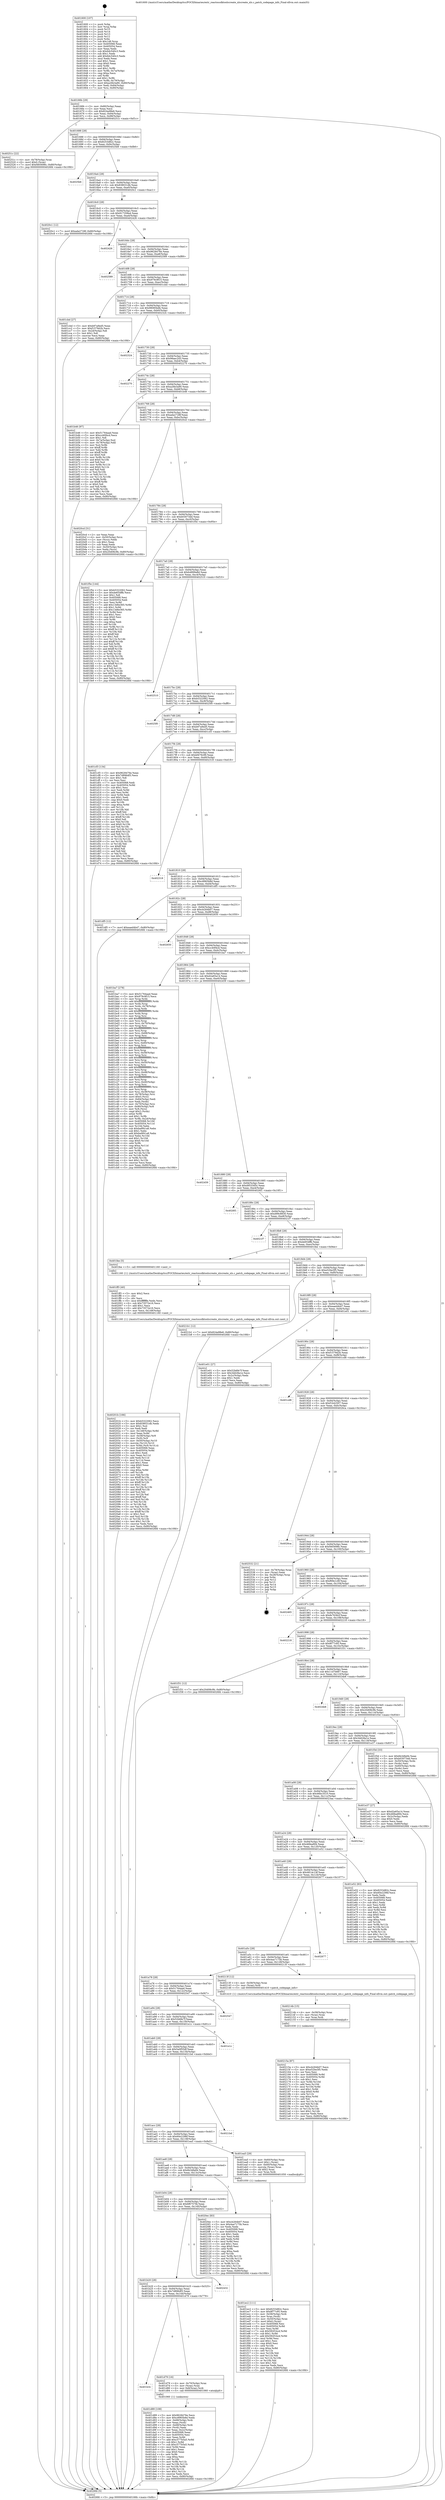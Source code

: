 digraph "0x401600" {
  label = "0x401600 (/mnt/c/Users/mathe/Desktop/tcc/POCII/binaries/extr_reactossdktoolscreate_nlscreate_nls.c_patch_codepage_info_Final-ollvm.out::main(0))"
  labelloc = "t"
  node[shape=record]

  Entry [label="",width=0.3,height=0.3,shape=circle,fillcolor=black,style=filled]
  "0x40166b" [label="{
     0x40166b [29]\l
     | [instrs]\l
     &nbsp;&nbsp;0x40166b \<+3\>: mov -0x80(%rbp),%eax\l
     &nbsp;&nbsp;0x40166e \<+2\>: mov %eax,%ecx\l
     &nbsp;&nbsp;0x401670 \<+6\>: sub $0x824a98e6,%ecx\l
     &nbsp;&nbsp;0x401676 \<+6\>: mov %eax,-0x94(%rbp)\l
     &nbsp;&nbsp;0x40167c \<+6\>: mov %ecx,-0x98(%rbp)\l
     &nbsp;&nbsp;0x401682 \<+6\>: je 000000000040251c \<main+0xf1c\>\l
  }"]
  "0x40251c" [label="{
     0x40251c [22]\l
     | [instrs]\l
     &nbsp;&nbsp;0x40251c \<+4\>: mov -0x78(%rbp),%rax\l
     &nbsp;&nbsp;0x402520 \<+6\>: movl $0x0,(%rax)\l
     &nbsp;&nbsp;0x402526 \<+7\>: movl $0xf465698c,-0x80(%rbp)\l
     &nbsp;&nbsp;0x40252d \<+5\>: jmp 00000000004026fd \<main+0x10fd\>\l
  }"]
  "0x401688" [label="{
     0x401688 [28]\l
     | [instrs]\l
     &nbsp;&nbsp;0x401688 \<+5\>: jmp 000000000040168d \<main+0x8d\>\l
     &nbsp;&nbsp;0x40168d \<+6\>: mov -0x94(%rbp),%eax\l
     &nbsp;&nbsp;0x401693 \<+5\>: sub $0x8253d82c,%eax\l
     &nbsp;&nbsp;0x401698 \<+6\>: mov %eax,-0x9c(%rbp)\l
     &nbsp;&nbsp;0x40169e \<+6\>: je 00000000004025b6 \<main+0xfb6\>\l
  }"]
  Exit [label="",width=0.3,height=0.3,shape=circle,fillcolor=black,style=filled,peripheries=2]
  "0x4025b6" [label="{
     0x4025b6\l
  }", style=dashed]
  "0x4016a4" [label="{
     0x4016a4 [28]\l
     | [instrs]\l
     &nbsp;&nbsp;0x4016a4 \<+5\>: jmp 00000000004016a9 \<main+0xa9\>\l
     &nbsp;&nbsp;0x4016a9 \<+6\>: mov -0x94(%rbp),%eax\l
     &nbsp;&nbsp;0x4016af \<+5\>: sub $0x838031db,%eax\l
     &nbsp;&nbsp;0x4016b4 \<+6\>: mov %eax,-0xa0(%rbp)\l
     &nbsp;&nbsp;0x4016ba \<+6\>: je 00000000004020c1 \<main+0xac1\>\l
  }"]
  "0x40215a" [label="{
     0x40215a [87]\l
     | [instrs]\l
     &nbsp;&nbsp;0x40215a \<+5\>: mov $0xcb264b07,%ecx\l
     &nbsp;&nbsp;0x40215f \<+5\>: mov $0xe52be3f5,%edx\l
     &nbsp;&nbsp;0x402164 \<+2\>: xor %esi,%esi\l
     &nbsp;&nbsp;0x402166 \<+8\>: mov 0x405068,%r8d\l
     &nbsp;&nbsp;0x40216e \<+8\>: mov 0x405054,%r9d\l
     &nbsp;&nbsp;0x402176 \<+3\>: sub $0x1,%esi\l
     &nbsp;&nbsp;0x402179 \<+3\>: mov %r8d,%r10d\l
     &nbsp;&nbsp;0x40217c \<+3\>: add %esi,%r10d\l
     &nbsp;&nbsp;0x40217f \<+4\>: imul %r10d,%r8d\l
     &nbsp;&nbsp;0x402183 \<+4\>: and $0x1,%r8d\l
     &nbsp;&nbsp;0x402187 \<+4\>: cmp $0x0,%r8d\l
     &nbsp;&nbsp;0x40218b \<+4\>: sete %r11b\l
     &nbsp;&nbsp;0x40218f \<+4\>: cmp $0xa,%r9d\l
     &nbsp;&nbsp;0x402193 \<+3\>: setl %bl\l
     &nbsp;&nbsp;0x402196 \<+3\>: mov %r11b,%r14b\l
     &nbsp;&nbsp;0x402199 \<+3\>: and %bl,%r14b\l
     &nbsp;&nbsp;0x40219c \<+3\>: xor %bl,%r11b\l
     &nbsp;&nbsp;0x40219f \<+3\>: or %r11b,%r14b\l
     &nbsp;&nbsp;0x4021a2 \<+4\>: test $0x1,%r14b\l
     &nbsp;&nbsp;0x4021a6 \<+3\>: cmovne %edx,%ecx\l
     &nbsp;&nbsp;0x4021a9 \<+3\>: mov %ecx,-0x80(%rbp)\l
     &nbsp;&nbsp;0x4021ac \<+5\>: jmp 00000000004026fd \<main+0x10fd\>\l
  }"]
  "0x4020c1" [label="{
     0x4020c1 [12]\l
     | [instrs]\l
     &nbsp;&nbsp;0x4020c1 \<+7\>: movl $0xada2728f,-0x80(%rbp)\l
     &nbsp;&nbsp;0x4020c8 \<+5\>: jmp 00000000004026fd \<main+0x10fd\>\l
  }"]
  "0x4016c0" [label="{
     0x4016c0 [28]\l
     | [instrs]\l
     &nbsp;&nbsp;0x4016c0 \<+5\>: jmp 00000000004016c5 \<main+0xc5\>\l
     &nbsp;&nbsp;0x4016c5 \<+6\>: mov -0x94(%rbp),%eax\l
     &nbsp;&nbsp;0x4016cb \<+5\>: sub $0x917358a4,%eax\l
     &nbsp;&nbsp;0x4016d0 \<+6\>: mov %eax,-0xa4(%rbp)\l
     &nbsp;&nbsp;0x4016d6 \<+6\>: je 0000000000402426 \<main+0xe26\>\l
  }"]
  "0x40214b" [label="{
     0x40214b [15]\l
     | [instrs]\l
     &nbsp;&nbsp;0x40214b \<+4\>: mov -0x58(%rbp),%rax\l
     &nbsp;&nbsp;0x40214f \<+3\>: mov (%rax),%rax\l
     &nbsp;&nbsp;0x402152 \<+3\>: mov %rax,%rdi\l
     &nbsp;&nbsp;0x402155 \<+5\>: call 0000000000401030 \<free@plt\>\l
     | [calls]\l
     &nbsp;&nbsp;0x401030 \{1\} (unknown)\l
  }"]
  "0x402426" [label="{
     0x402426\l
  }", style=dashed]
  "0x4016dc" [label="{
     0x4016dc [28]\l
     | [instrs]\l
     &nbsp;&nbsp;0x4016dc \<+5\>: jmp 00000000004016e1 \<main+0xe1\>\l
     &nbsp;&nbsp;0x4016e1 \<+6\>: mov -0x94(%rbp),%eax\l
     &nbsp;&nbsp;0x4016e7 \<+5\>: sub $0x9628476e,%eax\l
     &nbsp;&nbsp;0x4016ec \<+6\>: mov %eax,-0xa8(%rbp)\l
     &nbsp;&nbsp;0x4016f2 \<+6\>: je 0000000000402589 \<main+0xf89\>\l
  }"]
  "0x40201b" [label="{
     0x40201b [166]\l
     | [instrs]\l
     &nbsp;&nbsp;0x40201b \<+5\>: mov $0xb5322062,%ecx\l
     &nbsp;&nbsp;0x402020 \<+5\>: mov $0x838031db,%edx\l
     &nbsp;&nbsp;0x402025 \<+3\>: mov $0x1,%sil\l
     &nbsp;&nbsp;0x402028 \<+2\>: xor %edi,%edi\l
     &nbsp;&nbsp;0x40202a \<+7\>: mov -0x148(%rbp),%r8d\l
     &nbsp;&nbsp;0x402031 \<+4\>: imul %eax,%r8d\l
     &nbsp;&nbsp;0x402035 \<+4\>: mov -0x58(%rbp),%r9\l
     &nbsp;&nbsp;0x402039 \<+3\>: mov (%r9),%r9\l
     &nbsp;&nbsp;0x40203c \<+4\>: mov -0x50(%rbp),%r10\l
     &nbsp;&nbsp;0x402040 \<+3\>: movslq (%r10),%r10\l
     &nbsp;&nbsp;0x402043 \<+4\>: mov %r8d,(%r9,%r10,4)\l
     &nbsp;&nbsp;0x402047 \<+7\>: mov 0x405068,%eax\l
     &nbsp;&nbsp;0x40204e \<+8\>: mov 0x405054,%r8d\l
     &nbsp;&nbsp;0x402056 \<+3\>: sub $0x1,%edi\l
     &nbsp;&nbsp;0x402059 \<+3\>: mov %eax,%r11d\l
     &nbsp;&nbsp;0x40205c \<+3\>: add %edi,%r11d\l
     &nbsp;&nbsp;0x40205f \<+4\>: imul %r11d,%eax\l
     &nbsp;&nbsp;0x402063 \<+3\>: and $0x1,%eax\l
     &nbsp;&nbsp;0x402066 \<+3\>: cmp $0x0,%eax\l
     &nbsp;&nbsp;0x402069 \<+3\>: sete %bl\l
     &nbsp;&nbsp;0x40206c \<+4\>: cmp $0xa,%r8d\l
     &nbsp;&nbsp;0x402070 \<+4\>: setl %r14b\l
     &nbsp;&nbsp;0x402074 \<+3\>: mov %bl,%r15b\l
     &nbsp;&nbsp;0x402077 \<+4\>: xor $0xff,%r15b\l
     &nbsp;&nbsp;0x40207b \<+3\>: mov %r14b,%r12b\l
     &nbsp;&nbsp;0x40207e \<+4\>: xor $0xff,%r12b\l
     &nbsp;&nbsp;0x402082 \<+4\>: xor $0x1,%sil\l
     &nbsp;&nbsp;0x402086 \<+3\>: mov %r15b,%r13b\l
     &nbsp;&nbsp;0x402089 \<+4\>: and $0xff,%r13b\l
     &nbsp;&nbsp;0x40208d \<+3\>: and %sil,%bl\l
     &nbsp;&nbsp;0x402090 \<+3\>: mov %r12b,%al\l
     &nbsp;&nbsp;0x402093 \<+2\>: and $0xff,%al\l
     &nbsp;&nbsp;0x402095 \<+3\>: and %sil,%r14b\l
     &nbsp;&nbsp;0x402098 \<+3\>: or %bl,%r13b\l
     &nbsp;&nbsp;0x40209b \<+3\>: or %r14b,%al\l
     &nbsp;&nbsp;0x40209e \<+3\>: xor %al,%r13b\l
     &nbsp;&nbsp;0x4020a1 \<+3\>: or %r12b,%r15b\l
     &nbsp;&nbsp;0x4020a4 \<+4\>: xor $0xff,%r15b\l
     &nbsp;&nbsp;0x4020a8 \<+4\>: or $0x1,%sil\l
     &nbsp;&nbsp;0x4020ac \<+3\>: and %sil,%r15b\l
     &nbsp;&nbsp;0x4020af \<+3\>: or %r15b,%r13b\l
     &nbsp;&nbsp;0x4020b2 \<+4\>: test $0x1,%r13b\l
     &nbsp;&nbsp;0x4020b6 \<+3\>: cmovne %edx,%ecx\l
     &nbsp;&nbsp;0x4020b9 \<+3\>: mov %ecx,-0x80(%rbp)\l
     &nbsp;&nbsp;0x4020bc \<+5\>: jmp 00000000004026fd \<main+0x10fd\>\l
  }"]
  "0x402589" [label="{
     0x402589\l
  }", style=dashed]
  "0x4016f8" [label="{
     0x4016f8 [28]\l
     | [instrs]\l
     &nbsp;&nbsp;0x4016f8 \<+5\>: jmp 00000000004016fd \<main+0xfd\>\l
     &nbsp;&nbsp;0x4016fd \<+6\>: mov -0x94(%rbp),%eax\l
     &nbsp;&nbsp;0x401703 \<+5\>: sub $0x979c9f15,%eax\l
     &nbsp;&nbsp;0x401708 \<+6\>: mov %eax,-0xac(%rbp)\l
     &nbsp;&nbsp;0x40170e \<+6\>: je 0000000000401cbd \<main+0x6bd\>\l
  }"]
  "0x401ff3" [label="{
     0x401ff3 [40]\l
     | [instrs]\l
     &nbsp;&nbsp;0x401ff3 \<+5\>: mov $0x2,%ecx\l
     &nbsp;&nbsp;0x401ff8 \<+1\>: cltd\l
     &nbsp;&nbsp;0x401ff9 \<+2\>: idiv %ecx\l
     &nbsp;&nbsp;0x401ffb \<+6\>: imul $0xfffffffe,%edx,%ecx\l
     &nbsp;&nbsp;0x402001 \<+6\>: sub $0x73572e16,%ecx\l
     &nbsp;&nbsp;0x402007 \<+3\>: add $0x1,%ecx\l
     &nbsp;&nbsp;0x40200a \<+6\>: add $0x73572e16,%ecx\l
     &nbsp;&nbsp;0x402010 \<+6\>: mov %ecx,-0x148(%rbp)\l
     &nbsp;&nbsp;0x402016 \<+5\>: call 0000000000401160 \<next_i\>\l
     | [calls]\l
     &nbsp;&nbsp;0x401160 \{1\} (/mnt/c/Users/mathe/Desktop/tcc/POCII/binaries/extr_reactossdktoolscreate_nlscreate_nls.c_patch_codepage_info_Final-ollvm.out::next_i)\l
  }"]
  "0x401cbd" [label="{
     0x401cbd [27]\l
     | [instrs]\l
     &nbsp;&nbsp;0x401cbd \<+5\>: mov $0xb97a9ed5,%eax\l
     &nbsp;&nbsp;0x401cc2 \<+5\>: mov $0xf1579d2b,%ecx\l
     &nbsp;&nbsp;0x401cc7 \<+3\>: mov -0x2d(%rbp),%dl\l
     &nbsp;&nbsp;0x401cca \<+3\>: test $0x1,%dl\l
     &nbsp;&nbsp;0x401ccd \<+3\>: cmovne %ecx,%eax\l
     &nbsp;&nbsp;0x401cd0 \<+3\>: mov %eax,-0x80(%rbp)\l
     &nbsp;&nbsp;0x401cd3 \<+5\>: jmp 00000000004026fd \<main+0x10fd\>\l
  }"]
  "0x401714" [label="{
     0x401714 [28]\l
     | [instrs]\l
     &nbsp;&nbsp;0x401714 \<+5\>: jmp 0000000000401719 \<main+0x119\>\l
     &nbsp;&nbsp;0x401719 \<+6\>: mov -0x94(%rbp),%eax\l
     &nbsp;&nbsp;0x40171f \<+5\>: sub $0x98085bdb,%eax\l
     &nbsp;&nbsp;0x401724 \<+6\>: mov %eax,-0xb0(%rbp)\l
     &nbsp;&nbsp;0x40172a \<+6\>: je 0000000000402324 \<main+0xd24\>\l
  }"]
  "0x401ec2" [label="{
     0x401ec2 [111]\l
     | [instrs]\l
     &nbsp;&nbsp;0x401ec2 \<+5\>: mov $0x8253d82c,%ecx\l
     &nbsp;&nbsp;0x401ec7 \<+5\>: mov $0x8f77c95,%edx\l
     &nbsp;&nbsp;0x401ecc \<+4\>: mov -0x58(%rbp),%rdi\l
     &nbsp;&nbsp;0x401ed0 \<+3\>: mov %rax,(%rdi)\l
     &nbsp;&nbsp;0x401ed3 \<+4\>: mov -0x50(%rbp),%rax\l
     &nbsp;&nbsp;0x401ed7 \<+6\>: movl $0x0,(%rax)\l
     &nbsp;&nbsp;0x401edd \<+7\>: mov 0x405068,%esi\l
     &nbsp;&nbsp;0x401ee4 \<+8\>: mov 0x405054,%r8d\l
     &nbsp;&nbsp;0x401eec \<+3\>: mov %esi,%r9d\l
     &nbsp;&nbsp;0x401eef \<+7\>: sub $0x592f1bcd,%r9d\l
     &nbsp;&nbsp;0x401ef6 \<+4\>: sub $0x1,%r9d\l
     &nbsp;&nbsp;0x401efa \<+7\>: add $0x592f1bcd,%r9d\l
     &nbsp;&nbsp;0x401f01 \<+4\>: imul %r9d,%esi\l
     &nbsp;&nbsp;0x401f05 \<+3\>: and $0x1,%esi\l
     &nbsp;&nbsp;0x401f08 \<+3\>: cmp $0x0,%esi\l
     &nbsp;&nbsp;0x401f0b \<+4\>: sete %r10b\l
     &nbsp;&nbsp;0x401f0f \<+4\>: cmp $0xa,%r8d\l
     &nbsp;&nbsp;0x401f13 \<+4\>: setl %r11b\l
     &nbsp;&nbsp;0x401f17 \<+3\>: mov %r10b,%bl\l
     &nbsp;&nbsp;0x401f1a \<+3\>: and %r11b,%bl\l
     &nbsp;&nbsp;0x401f1d \<+3\>: xor %r11b,%r10b\l
     &nbsp;&nbsp;0x401f20 \<+3\>: or %r10b,%bl\l
     &nbsp;&nbsp;0x401f23 \<+3\>: test $0x1,%bl\l
     &nbsp;&nbsp;0x401f26 \<+3\>: cmovne %edx,%ecx\l
     &nbsp;&nbsp;0x401f29 \<+3\>: mov %ecx,-0x80(%rbp)\l
     &nbsp;&nbsp;0x401f2c \<+5\>: jmp 00000000004026fd \<main+0x10fd\>\l
  }"]
  "0x402324" [label="{
     0x402324\l
  }", style=dashed]
  "0x401730" [label="{
     0x401730 [28]\l
     | [instrs]\l
     &nbsp;&nbsp;0x401730 \<+5\>: jmp 0000000000401735 \<main+0x135\>\l
     &nbsp;&nbsp;0x401735 \<+6\>: mov -0x94(%rbp),%eax\l
     &nbsp;&nbsp;0x40173b \<+5\>: sub $0x98aec2d3,%eax\l
     &nbsp;&nbsp;0x401740 \<+6\>: mov %eax,-0xb4(%rbp)\l
     &nbsp;&nbsp;0x401746 \<+6\>: je 0000000000402270 \<main+0xc70\>\l
  }"]
  "0x401d89" [label="{
     0x401d89 [108]\l
     | [instrs]\l
     &nbsp;&nbsp;0x401d89 \<+5\>: mov $0x9628476e,%ecx\l
     &nbsp;&nbsp;0x401d8e \<+5\>: mov $0xc8965b8d,%edx\l
     &nbsp;&nbsp;0x401d93 \<+4\>: mov -0x68(%rbp),%rdi\l
     &nbsp;&nbsp;0x401d97 \<+2\>: mov %eax,(%rdi)\l
     &nbsp;&nbsp;0x401d99 \<+4\>: mov -0x68(%rbp),%rdi\l
     &nbsp;&nbsp;0x401d9d \<+2\>: mov (%rdi),%eax\l
     &nbsp;&nbsp;0x401d9f \<+3\>: mov %eax,-0x2c(%rbp)\l
     &nbsp;&nbsp;0x401da2 \<+7\>: mov 0x405068,%eax\l
     &nbsp;&nbsp;0x401da9 \<+7\>: mov 0x405054,%esi\l
     &nbsp;&nbsp;0x401db0 \<+3\>: mov %eax,%r8d\l
     &nbsp;&nbsp;0x401db3 \<+7\>: add $0xc577b5a5,%r8d\l
     &nbsp;&nbsp;0x401dba \<+4\>: sub $0x1,%r8d\l
     &nbsp;&nbsp;0x401dbe \<+7\>: sub $0xc577b5a5,%r8d\l
     &nbsp;&nbsp;0x401dc5 \<+4\>: imul %r8d,%eax\l
     &nbsp;&nbsp;0x401dc9 \<+3\>: and $0x1,%eax\l
     &nbsp;&nbsp;0x401dcc \<+3\>: cmp $0x0,%eax\l
     &nbsp;&nbsp;0x401dcf \<+4\>: sete %r9b\l
     &nbsp;&nbsp;0x401dd3 \<+3\>: cmp $0xa,%esi\l
     &nbsp;&nbsp;0x401dd6 \<+4\>: setl %r10b\l
     &nbsp;&nbsp;0x401dda \<+3\>: mov %r9b,%r11b\l
     &nbsp;&nbsp;0x401ddd \<+3\>: and %r10b,%r11b\l
     &nbsp;&nbsp;0x401de0 \<+3\>: xor %r10b,%r9b\l
     &nbsp;&nbsp;0x401de3 \<+3\>: or %r9b,%r11b\l
     &nbsp;&nbsp;0x401de6 \<+4\>: test $0x1,%r11b\l
     &nbsp;&nbsp;0x401dea \<+3\>: cmovne %edx,%ecx\l
     &nbsp;&nbsp;0x401ded \<+3\>: mov %ecx,-0x80(%rbp)\l
     &nbsp;&nbsp;0x401df0 \<+5\>: jmp 00000000004026fd \<main+0x10fd\>\l
  }"]
  "0x402270" [label="{
     0x402270\l
  }", style=dashed]
  "0x40174c" [label="{
     0x40174c [28]\l
     | [instrs]\l
     &nbsp;&nbsp;0x40174c \<+5\>: jmp 0000000000401751 \<main+0x151\>\l
     &nbsp;&nbsp;0x401751 \<+6\>: mov -0x94(%rbp),%eax\l
     &nbsp;&nbsp;0x401757 \<+5\>: sub $0xa26b3a90,%eax\l
     &nbsp;&nbsp;0x40175c \<+6\>: mov %eax,-0xb8(%rbp)\l
     &nbsp;&nbsp;0x401762 \<+6\>: je 0000000000401b46 \<main+0x546\>\l
  }"]
  "0x401b3c" [label="{
     0x401b3c\l
  }", style=dashed]
  "0x401b46" [label="{
     0x401b46 [97]\l
     | [instrs]\l
     &nbsp;&nbsp;0x401b46 \<+5\>: mov $0x51764aad,%eax\l
     &nbsp;&nbsp;0x401b4b \<+5\>: mov $0xcc40f4cd,%ecx\l
     &nbsp;&nbsp;0x401b50 \<+2\>: mov $0x1,%dl\l
     &nbsp;&nbsp;0x401b52 \<+4\>: mov -0x7a(%rbp),%sil\l
     &nbsp;&nbsp;0x401b56 \<+4\>: mov -0x79(%rbp),%dil\l
     &nbsp;&nbsp;0x401b5a \<+3\>: mov %sil,%r8b\l
     &nbsp;&nbsp;0x401b5d \<+4\>: xor $0xff,%r8b\l
     &nbsp;&nbsp;0x401b61 \<+3\>: mov %dil,%r9b\l
     &nbsp;&nbsp;0x401b64 \<+4\>: xor $0xff,%r9b\l
     &nbsp;&nbsp;0x401b68 \<+3\>: xor $0x0,%dl\l
     &nbsp;&nbsp;0x401b6b \<+3\>: mov %r8b,%r10b\l
     &nbsp;&nbsp;0x401b6e \<+4\>: and $0x0,%r10b\l
     &nbsp;&nbsp;0x401b72 \<+3\>: and %dl,%sil\l
     &nbsp;&nbsp;0x401b75 \<+3\>: mov %r9b,%r11b\l
     &nbsp;&nbsp;0x401b78 \<+4\>: and $0x0,%r11b\l
     &nbsp;&nbsp;0x401b7c \<+3\>: and %dl,%dil\l
     &nbsp;&nbsp;0x401b7f \<+3\>: or %sil,%r10b\l
     &nbsp;&nbsp;0x401b82 \<+3\>: or %dil,%r11b\l
     &nbsp;&nbsp;0x401b85 \<+3\>: xor %r11b,%r10b\l
     &nbsp;&nbsp;0x401b88 \<+3\>: or %r9b,%r8b\l
     &nbsp;&nbsp;0x401b8b \<+4\>: xor $0xff,%r8b\l
     &nbsp;&nbsp;0x401b8f \<+3\>: or $0x0,%dl\l
     &nbsp;&nbsp;0x401b92 \<+3\>: and %dl,%r8b\l
     &nbsp;&nbsp;0x401b95 \<+3\>: or %r8b,%r10b\l
     &nbsp;&nbsp;0x401b98 \<+4\>: test $0x1,%r10b\l
     &nbsp;&nbsp;0x401b9c \<+3\>: cmovne %ecx,%eax\l
     &nbsp;&nbsp;0x401b9f \<+3\>: mov %eax,-0x80(%rbp)\l
     &nbsp;&nbsp;0x401ba2 \<+5\>: jmp 00000000004026fd \<main+0x10fd\>\l
  }"]
  "0x401768" [label="{
     0x401768 [28]\l
     | [instrs]\l
     &nbsp;&nbsp;0x401768 \<+5\>: jmp 000000000040176d \<main+0x16d\>\l
     &nbsp;&nbsp;0x40176d \<+6\>: mov -0x94(%rbp),%eax\l
     &nbsp;&nbsp;0x401773 \<+5\>: sub $0xada2728f,%eax\l
     &nbsp;&nbsp;0x401778 \<+6\>: mov %eax,-0xbc(%rbp)\l
     &nbsp;&nbsp;0x40177e \<+6\>: je 00000000004020cd \<main+0xacd\>\l
  }"]
  "0x4026fd" [label="{
     0x4026fd [5]\l
     | [instrs]\l
     &nbsp;&nbsp;0x4026fd \<+5\>: jmp 000000000040166b \<main+0x6b\>\l
  }"]
  "0x401600" [label="{
     0x401600 [107]\l
     | [instrs]\l
     &nbsp;&nbsp;0x401600 \<+1\>: push %rbp\l
     &nbsp;&nbsp;0x401601 \<+3\>: mov %rsp,%rbp\l
     &nbsp;&nbsp;0x401604 \<+2\>: push %r15\l
     &nbsp;&nbsp;0x401606 \<+2\>: push %r14\l
     &nbsp;&nbsp;0x401608 \<+2\>: push %r13\l
     &nbsp;&nbsp;0x40160a \<+2\>: push %r12\l
     &nbsp;&nbsp;0x40160c \<+1\>: push %rbx\l
     &nbsp;&nbsp;0x40160d \<+7\>: sub $0x148,%rsp\l
     &nbsp;&nbsp;0x401614 \<+7\>: mov 0x405068,%eax\l
     &nbsp;&nbsp;0x40161b \<+7\>: mov 0x405054,%ecx\l
     &nbsp;&nbsp;0x401622 \<+2\>: mov %eax,%edx\l
     &nbsp;&nbsp;0x401624 \<+6\>: sub $0x6dc540c3,%edx\l
     &nbsp;&nbsp;0x40162a \<+3\>: sub $0x1,%edx\l
     &nbsp;&nbsp;0x40162d \<+6\>: add $0x6dc540c3,%edx\l
     &nbsp;&nbsp;0x401633 \<+3\>: imul %edx,%eax\l
     &nbsp;&nbsp;0x401636 \<+3\>: and $0x1,%eax\l
     &nbsp;&nbsp;0x401639 \<+3\>: cmp $0x0,%eax\l
     &nbsp;&nbsp;0x40163c \<+4\>: sete %r8b\l
     &nbsp;&nbsp;0x401640 \<+4\>: and $0x1,%r8b\l
     &nbsp;&nbsp;0x401644 \<+4\>: mov %r8b,-0x7a(%rbp)\l
     &nbsp;&nbsp;0x401648 \<+3\>: cmp $0xa,%ecx\l
     &nbsp;&nbsp;0x40164b \<+4\>: setl %r8b\l
     &nbsp;&nbsp;0x40164f \<+4\>: and $0x1,%r8b\l
     &nbsp;&nbsp;0x401653 \<+4\>: mov %r8b,-0x79(%rbp)\l
     &nbsp;&nbsp;0x401657 \<+7\>: movl $0xa26b3a90,-0x80(%rbp)\l
     &nbsp;&nbsp;0x40165e \<+6\>: mov %edi,-0x84(%rbp)\l
     &nbsp;&nbsp;0x401664 \<+7\>: mov %rsi,-0x90(%rbp)\l
  }"]
  "0x401d79" [label="{
     0x401d79 [16]\l
     | [instrs]\l
     &nbsp;&nbsp;0x401d79 \<+4\>: mov -0x70(%rbp),%rax\l
     &nbsp;&nbsp;0x401d7d \<+3\>: mov (%rax),%rax\l
     &nbsp;&nbsp;0x401d80 \<+4\>: mov 0x8(%rax),%rdi\l
     &nbsp;&nbsp;0x401d84 \<+5\>: call 0000000000401060 \<atoi@plt\>\l
     | [calls]\l
     &nbsp;&nbsp;0x401060 \{1\} (unknown)\l
  }"]
  "0x4020cd" [label="{
     0x4020cd [31]\l
     | [instrs]\l
     &nbsp;&nbsp;0x4020cd \<+2\>: xor %eax,%eax\l
     &nbsp;&nbsp;0x4020cf \<+4\>: mov -0x50(%rbp),%rcx\l
     &nbsp;&nbsp;0x4020d3 \<+2\>: mov (%rcx),%edx\l
     &nbsp;&nbsp;0x4020d5 \<+3\>: sub $0x1,%eax\l
     &nbsp;&nbsp;0x4020d8 \<+2\>: sub %eax,%edx\l
     &nbsp;&nbsp;0x4020da \<+4\>: mov -0x50(%rbp),%rcx\l
     &nbsp;&nbsp;0x4020de \<+2\>: mov %edx,(%rcx)\l
     &nbsp;&nbsp;0x4020e0 \<+7\>: movl $0x20d08c9b,-0x80(%rbp)\l
     &nbsp;&nbsp;0x4020e7 \<+5\>: jmp 00000000004026fd \<main+0x10fd\>\l
  }"]
  "0x401784" [label="{
     0x401784 [28]\l
     | [instrs]\l
     &nbsp;&nbsp;0x401784 \<+5\>: jmp 0000000000401789 \<main+0x189\>\l
     &nbsp;&nbsp;0x401789 \<+6\>: mov -0x94(%rbp),%eax\l
     &nbsp;&nbsp;0x40178f \<+5\>: sub $0xb03073dd,%eax\l
     &nbsp;&nbsp;0x401794 \<+6\>: mov %eax,-0xc0(%rbp)\l
     &nbsp;&nbsp;0x40179a \<+6\>: je 0000000000401f5e \<main+0x95e\>\l
  }"]
  "0x401b20" [label="{
     0x401b20 [28]\l
     | [instrs]\l
     &nbsp;&nbsp;0x401b20 \<+5\>: jmp 0000000000401b25 \<main+0x525\>\l
     &nbsp;&nbsp;0x401b25 \<+6\>: mov -0x94(%rbp),%eax\l
     &nbsp;&nbsp;0x401b2b \<+5\>: sub $0x7d896df3,%eax\l
     &nbsp;&nbsp;0x401b30 \<+6\>: mov %eax,-0x144(%rbp)\l
     &nbsp;&nbsp;0x401b36 \<+6\>: je 0000000000401d79 \<main+0x779\>\l
  }"]
  "0x401f5e" [label="{
     0x401f5e [144]\l
     | [instrs]\l
     &nbsp;&nbsp;0x401f5e \<+5\>: mov $0xb5322062,%eax\l
     &nbsp;&nbsp;0x401f63 \<+5\>: mov $0xde654ffb,%ecx\l
     &nbsp;&nbsp;0x401f68 \<+2\>: mov $0x1,%dl\l
     &nbsp;&nbsp;0x401f6a \<+7\>: mov 0x405068,%esi\l
     &nbsp;&nbsp;0x401f71 \<+7\>: mov 0x405054,%edi\l
     &nbsp;&nbsp;0x401f78 \<+3\>: mov %esi,%r8d\l
     &nbsp;&nbsp;0x401f7b \<+7\>: add $0x13d6e365,%r8d\l
     &nbsp;&nbsp;0x401f82 \<+4\>: sub $0x1,%r8d\l
     &nbsp;&nbsp;0x401f86 \<+7\>: sub $0x13d6e365,%r8d\l
     &nbsp;&nbsp;0x401f8d \<+4\>: imul %r8d,%esi\l
     &nbsp;&nbsp;0x401f91 \<+3\>: and $0x1,%esi\l
     &nbsp;&nbsp;0x401f94 \<+3\>: cmp $0x0,%esi\l
     &nbsp;&nbsp;0x401f97 \<+4\>: sete %r9b\l
     &nbsp;&nbsp;0x401f9b \<+3\>: cmp $0xa,%edi\l
     &nbsp;&nbsp;0x401f9e \<+4\>: setl %r10b\l
     &nbsp;&nbsp;0x401fa2 \<+3\>: mov %r9b,%r11b\l
     &nbsp;&nbsp;0x401fa5 \<+4\>: xor $0xff,%r11b\l
     &nbsp;&nbsp;0x401fa9 \<+3\>: mov %r10b,%bl\l
     &nbsp;&nbsp;0x401fac \<+3\>: xor $0xff,%bl\l
     &nbsp;&nbsp;0x401faf \<+3\>: xor $0x1,%dl\l
     &nbsp;&nbsp;0x401fb2 \<+3\>: mov %r11b,%r14b\l
     &nbsp;&nbsp;0x401fb5 \<+4\>: and $0xff,%r14b\l
     &nbsp;&nbsp;0x401fb9 \<+3\>: and %dl,%r9b\l
     &nbsp;&nbsp;0x401fbc \<+3\>: mov %bl,%r15b\l
     &nbsp;&nbsp;0x401fbf \<+4\>: and $0xff,%r15b\l
     &nbsp;&nbsp;0x401fc3 \<+3\>: and %dl,%r10b\l
     &nbsp;&nbsp;0x401fc6 \<+3\>: or %r9b,%r14b\l
     &nbsp;&nbsp;0x401fc9 \<+3\>: or %r10b,%r15b\l
     &nbsp;&nbsp;0x401fcc \<+3\>: xor %r15b,%r14b\l
     &nbsp;&nbsp;0x401fcf \<+3\>: or %bl,%r11b\l
     &nbsp;&nbsp;0x401fd2 \<+4\>: xor $0xff,%r11b\l
     &nbsp;&nbsp;0x401fd6 \<+3\>: or $0x1,%dl\l
     &nbsp;&nbsp;0x401fd9 \<+3\>: and %dl,%r11b\l
     &nbsp;&nbsp;0x401fdc \<+3\>: or %r11b,%r14b\l
     &nbsp;&nbsp;0x401fdf \<+4\>: test $0x1,%r14b\l
     &nbsp;&nbsp;0x401fe3 \<+3\>: cmovne %ecx,%eax\l
     &nbsp;&nbsp;0x401fe6 \<+3\>: mov %eax,-0x80(%rbp)\l
     &nbsp;&nbsp;0x401fe9 \<+5\>: jmp 00000000004026fd \<main+0x10fd\>\l
  }"]
  "0x4017a0" [label="{
     0x4017a0 [28]\l
     | [instrs]\l
     &nbsp;&nbsp;0x4017a0 \<+5\>: jmp 00000000004017a5 \<main+0x1a5\>\l
     &nbsp;&nbsp;0x4017a5 \<+6\>: mov -0x94(%rbp),%eax\l
     &nbsp;&nbsp;0x4017ab \<+5\>: sub $0xb4899a8d,%eax\l
     &nbsp;&nbsp;0x4017b0 \<+6\>: mov %eax,-0xc4(%rbp)\l
     &nbsp;&nbsp;0x4017b6 \<+6\>: je 0000000000402510 \<main+0xf10\>\l
  }"]
  "0x402432" [label="{
     0x402432\l
  }", style=dashed]
  "0x402510" [label="{
     0x402510\l
  }", style=dashed]
  "0x4017bc" [label="{
     0x4017bc [28]\l
     | [instrs]\l
     &nbsp;&nbsp;0x4017bc \<+5\>: jmp 00000000004017c1 \<main+0x1c1\>\l
     &nbsp;&nbsp;0x4017c1 \<+6\>: mov -0x94(%rbp),%eax\l
     &nbsp;&nbsp;0x4017c7 \<+5\>: sub $0xb5322062,%eax\l
     &nbsp;&nbsp;0x4017cc \<+6\>: mov %eax,-0xc8(%rbp)\l
     &nbsp;&nbsp;0x4017d2 \<+6\>: je 00000000004025f0 \<main+0xff0\>\l
  }"]
  "0x401b04" [label="{
     0x401b04 [28]\l
     | [instrs]\l
     &nbsp;&nbsp;0x401b04 \<+5\>: jmp 0000000000401b09 \<main+0x509\>\l
     &nbsp;&nbsp;0x401b09 \<+6\>: mov -0x94(%rbp),%eax\l
     &nbsp;&nbsp;0x401b0f \<+5\>: sub $0x6f6757fd,%eax\l
     &nbsp;&nbsp;0x401b14 \<+6\>: mov %eax,-0x140(%rbp)\l
     &nbsp;&nbsp;0x401b1a \<+6\>: je 0000000000402432 \<main+0xe32\>\l
  }"]
  "0x4025f0" [label="{
     0x4025f0\l
  }", style=dashed]
  "0x4017d8" [label="{
     0x4017d8 [28]\l
     | [instrs]\l
     &nbsp;&nbsp;0x4017d8 \<+5\>: jmp 00000000004017dd \<main+0x1dd\>\l
     &nbsp;&nbsp;0x4017dd \<+6\>: mov -0x94(%rbp),%eax\l
     &nbsp;&nbsp;0x4017e3 \<+5\>: sub $0xb97a9ed5,%eax\l
     &nbsp;&nbsp;0x4017e8 \<+6\>: mov %eax,-0xcc(%rbp)\l
     &nbsp;&nbsp;0x4017ee \<+6\>: je 0000000000401cf3 \<main+0x6f3\>\l
  }"]
  "0x4020ec" [label="{
     0x4020ec [83]\l
     | [instrs]\l
     &nbsp;&nbsp;0x4020ec \<+5\>: mov $0xcb264b07,%eax\l
     &nbsp;&nbsp;0x4020f1 \<+5\>: mov $0x4aa7175b,%ecx\l
     &nbsp;&nbsp;0x4020f6 \<+2\>: xor %edx,%edx\l
     &nbsp;&nbsp;0x4020f8 \<+7\>: mov 0x405068,%esi\l
     &nbsp;&nbsp;0x4020ff \<+7\>: mov 0x405054,%edi\l
     &nbsp;&nbsp;0x402106 \<+3\>: sub $0x1,%edx\l
     &nbsp;&nbsp;0x402109 \<+3\>: mov %esi,%r8d\l
     &nbsp;&nbsp;0x40210c \<+3\>: add %edx,%r8d\l
     &nbsp;&nbsp;0x40210f \<+4\>: imul %r8d,%esi\l
     &nbsp;&nbsp;0x402113 \<+3\>: and $0x1,%esi\l
     &nbsp;&nbsp;0x402116 \<+3\>: cmp $0x0,%esi\l
     &nbsp;&nbsp;0x402119 \<+4\>: sete %r9b\l
     &nbsp;&nbsp;0x40211d \<+3\>: cmp $0xa,%edi\l
     &nbsp;&nbsp;0x402120 \<+4\>: setl %r10b\l
     &nbsp;&nbsp;0x402124 \<+3\>: mov %r9b,%r11b\l
     &nbsp;&nbsp;0x402127 \<+3\>: and %r10b,%r11b\l
     &nbsp;&nbsp;0x40212a \<+3\>: xor %r10b,%r9b\l
     &nbsp;&nbsp;0x40212d \<+3\>: or %r9b,%r11b\l
     &nbsp;&nbsp;0x402130 \<+4\>: test $0x1,%r11b\l
     &nbsp;&nbsp;0x402134 \<+3\>: cmovne %ecx,%eax\l
     &nbsp;&nbsp;0x402137 \<+3\>: mov %eax,-0x80(%rbp)\l
     &nbsp;&nbsp;0x40213a \<+5\>: jmp 00000000004026fd \<main+0x10fd\>\l
  }"]
  "0x401cf3" [label="{
     0x401cf3 [134]\l
     | [instrs]\l
     &nbsp;&nbsp;0x401cf3 \<+5\>: mov $0x9628476e,%eax\l
     &nbsp;&nbsp;0x401cf8 \<+5\>: mov $0x7d896df3,%ecx\l
     &nbsp;&nbsp;0x401cfd \<+2\>: mov $0x1,%dl\l
     &nbsp;&nbsp;0x401cff \<+2\>: xor %esi,%esi\l
     &nbsp;&nbsp;0x401d01 \<+7\>: mov 0x405068,%edi\l
     &nbsp;&nbsp;0x401d08 \<+8\>: mov 0x405054,%r8d\l
     &nbsp;&nbsp;0x401d10 \<+3\>: sub $0x1,%esi\l
     &nbsp;&nbsp;0x401d13 \<+3\>: mov %edi,%r9d\l
     &nbsp;&nbsp;0x401d16 \<+3\>: add %esi,%r9d\l
     &nbsp;&nbsp;0x401d19 \<+4\>: imul %r9d,%edi\l
     &nbsp;&nbsp;0x401d1d \<+3\>: and $0x1,%edi\l
     &nbsp;&nbsp;0x401d20 \<+3\>: cmp $0x0,%edi\l
     &nbsp;&nbsp;0x401d23 \<+4\>: sete %r10b\l
     &nbsp;&nbsp;0x401d27 \<+4\>: cmp $0xa,%r8d\l
     &nbsp;&nbsp;0x401d2b \<+4\>: setl %r11b\l
     &nbsp;&nbsp;0x401d2f \<+3\>: mov %r10b,%bl\l
     &nbsp;&nbsp;0x401d32 \<+3\>: xor $0xff,%bl\l
     &nbsp;&nbsp;0x401d35 \<+3\>: mov %r11b,%r14b\l
     &nbsp;&nbsp;0x401d38 \<+4\>: xor $0xff,%r14b\l
     &nbsp;&nbsp;0x401d3c \<+3\>: xor $0x0,%dl\l
     &nbsp;&nbsp;0x401d3f \<+3\>: mov %bl,%r15b\l
     &nbsp;&nbsp;0x401d42 \<+4\>: and $0x0,%r15b\l
     &nbsp;&nbsp;0x401d46 \<+3\>: and %dl,%r10b\l
     &nbsp;&nbsp;0x401d49 \<+3\>: mov %r14b,%r12b\l
     &nbsp;&nbsp;0x401d4c \<+4\>: and $0x0,%r12b\l
     &nbsp;&nbsp;0x401d50 \<+3\>: and %dl,%r11b\l
     &nbsp;&nbsp;0x401d53 \<+3\>: or %r10b,%r15b\l
     &nbsp;&nbsp;0x401d56 \<+3\>: or %r11b,%r12b\l
     &nbsp;&nbsp;0x401d59 \<+3\>: xor %r12b,%r15b\l
     &nbsp;&nbsp;0x401d5c \<+3\>: or %r14b,%bl\l
     &nbsp;&nbsp;0x401d5f \<+3\>: xor $0xff,%bl\l
     &nbsp;&nbsp;0x401d62 \<+3\>: or $0x0,%dl\l
     &nbsp;&nbsp;0x401d65 \<+2\>: and %dl,%bl\l
     &nbsp;&nbsp;0x401d67 \<+3\>: or %bl,%r15b\l
     &nbsp;&nbsp;0x401d6a \<+4\>: test $0x1,%r15b\l
     &nbsp;&nbsp;0x401d6e \<+3\>: cmovne %ecx,%eax\l
     &nbsp;&nbsp;0x401d71 \<+3\>: mov %eax,-0x80(%rbp)\l
     &nbsp;&nbsp;0x401d74 \<+5\>: jmp 00000000004026fd \<main+0x10fd\>\l
  }"]
  "0x4017f4" [label="{
     0x4017f4 [28]\l
     | [instrs]\l
     &nbsp;&nbsp;0x4017f4 \<+5\>: jmp 00000000004017f9 \<main+0x1f9\>\l
     &nbsp;&nbsp;0x4017f9 \<+6\>: mov -0x94(%rbp),%eax\l
     &nbsp;&nbsp;0x4017ff \<+5\>: sub $0xbf479c99,%eax\l
     &nbsp;&nbsp;0x401804 \<+6\>: mov %eax,-0xd0(%rbp)\l
     &nbsp;&nbsp;0x40180a \<+6\>: je 0000000000402318 \<main+0xd18\>\l
  }"]
  "0x401ae8" [label="{
     0x401ae8 [28]\l
     | [instrs]\l
     &nbsp;&nbsp;0x401ae8 \<+5\>: jmp 0000000000401aed \<main+0x4ed\>\l
     &nbsp;&nbsp;0x401aed \<+6\>: mov -0x94(%rbp),%eax\l
     &nbsp;&nbsp;0x401af3 \<+5\>: sub $0x6b3dfa94,%eax\l
     &nbsp;&nbsp;0x401af8 \<+6\>: mov %eax,-0x13c(%rbp)\l
     &nbsp;&nbsp;0x401afe \<+6\>: je 00000000004020ec \<main+0xaec\>\l
  }"]
  "0x402318" [label="{
     0x402318\l
  }", style=dashed]
  "0x401810" [label="{
     0x401810 [28]\l
     | [instrs]\l
     &nbsp;&nbsp;0x401810 \<+5\>: jmp 0000000000401815 \<main+0x215\>\l
     &nbsp;&nbsp;0x401815 \<+6\>: mov -0x94(%rbp),%eax\l
     &nbsp;&nbsp;0x40181b \<+5\>: sub $0xc8965b8d,%eax\l
     &nbsp;&nbsp;0x401820 \<+6\>: mov %eax,-0xd4(%rbp)\l
     &nbsp;&nbsp;0x401826 \<+6\>: je 0000000000401df5 \<main+0x7f5\>\l
  }"]
  "0x401ea5" [label="{
     0x401ea5 [29]\l
     | [instrs]\l
     &nbsp;&nbsp;0x401ea5 \<+4\>: mov -0x60(%rbp),%rax\l
     &nbsp;&nbsp;0x401ea9 \<+6\>: movl $0x1,(%rax)\l
     &nbsp;&nbsp;0x401eaf \<+4\>: mov -0x60(%rbp),%rax\l
     &nbsp;&nbsp;0x401eb3 \<+3\>: movslq (%rax),%rax\l
     &nbsp;&nbsp;0x401eb6 \<+4\>: shl $0x2,%rax\l
     &nbsp;&nbsp;0x401eba \<+3\>: mov %rax,%rdi\l
     &nbsp;&nbsp;0x401ebd \<+5\>: call 0000000000401050 \<malloc@plt\>\l
     | [calls]\l
     &nbsp;&nbsp;0x401050 \{1\} (unknown)\l
  }"]
  "0x401df5" [label="{
     0x401df5 [12]\l
     | [instrs]\l
     &nbsp;&nbsp;0x401df5 \<+7\>: movl $0xeaed4b47,-0x80(%rbp)\l
     &nbsp;&nbsp;0x401dfc \<+5\>: jmp 00000000004026fd \<main+0x10fd\>\l
  }"]
  "0x40182c" [label="{
     0x40182c [28]\l
     | [instrs]\l
     &nbsp;&nbsp;0x40182c \<+5\>: jmp 0000000000401831 \<main+0x231\>\l
     &nbsp;&nbsp;0x401831 \<+6\>: mov -0x94(%rbp),%eax\l
     &nbsp;&nbsp;0x401837 \<+5\>: sub $0xcb264b07,%eax\l
     &nbsp;&nbsp;0x40183c \<+6\>: mov %eax,-0xd8(%rbp)\l
     &nbsp;&nbsp;0x401842 \<+6\>: je 0000000000402650 \<main+0x1050\>\l
  }"]
  "0x401acc" [label="{
     0x401acc [28]\l
     | [instrs]\l
     &nbsp;&nbsp;0x401acc \<+5\>: jmp 0000000000401ad1 \<main+0x4d1\>\l
     &nbsp;&nbsp;0x401ad1 \<+6\>: mov -0x94(%rbp),%eax\l
     &nbsp;&nbsp;0x401ad7 \<+5\>: sub $0x60e2296f,%eax\l
     &nbsp;&nbsp;0x401adc \<+6\>: mov %eax,-0x138(%rbp)\l
     &nbsp;&nbsp;0x401ae2 \<+6\>: je 0000000000401ea5 \<main+0x8a5\>\l
  }"]
  "0x402650" [label="{
     0x402650\l
  }", style=dashed]
  "0x401848" [label="{
     0x401848 [28]\l
     | [instrs]\l
     &nbsp;&nbsp;0x401848 \<+5\>: jmp 000000000040184d \<main+0x24d\>\l
     &nbsp;&nbsp;0x40184d \<+6\>: mov -0x94(%rbp),%eax\l
     &nbsp;&nbsp;0x401853 \<+5\>: sub $0xcc40f4cd,%eax\l
     &nbsp;&nbsp;0x401858 \<+6\>: mov %eax,-0xdc(%rbp)\l
     &nbsp;&nbsp;0x40185e \<+6\>: je 0000000000401ba7 \<main+0x5a7\>\l
  }"]
  "0x4021bd" [label="{
     0x4021bd\l
  }", style=dashed]
  "0x401ba7" [label="{
     0x401ba7 [278]\l
     | [instrs]\l
     &nbsp;&nbsp;0x401ba7 \<+5\>: mov $0x51764aad,%eax\l
     &nbsp;&nbsp;0x401bac \<+5\>: mov $0x979c9f15,%ecx\l
     &nbsp;&nbsp;0x401bb1 \<+3\>: mov %rsp,%rdx\l
     &nbsp;&nbsp;0x401bb4 \<+4\>: add $0xfffffffffffffff0,%rdx\l
     &nbsp;&nbsp;0x401bb8 \<+3\>: mov %rdx,%rsp\l
     &nbsp;&nbsp;0x401bbb \<+4\>: mov %rdx,-0x78(%rbp)\l
     &nbsp;&nbsp;0x401bbf \<+3\>: mov %rsp,%rdx\l
     &nbsp;&nbsp;0x401bc2 \<+4\>: add $0xfffffffffffffff0,%rdx\l
     &nbsp;&nbsp;0x401bc6 \<+3\>: mov %rdx,%rsp\l
     &nbsp;&nbsp;0x401bc9 \<+3\>: mov %rsp,%rsi\l
     &nbsp;&nbsp;0x401bcc \<+4\>: add $0xfffffffffffffff0,%rsi\l
     &nbsp;&nbsp;0x401bd0 \<+3\>: mov %rsi,%rsp\l
     &nbsp;&nbsp;0x401bd3 \<+4\>: mov %rsi,-0x70(%rbp)\l
     &nbsp;&nbsp;0x401bd7 \<+3\>: mov %rsp,%rsi\l
     &nbsp;&nbsp;0x401bda \<+4\>: add $0xfffffffffffffff0,%rsi\l
     &nbsp;&nbsp;0x401bde \<+3\>: mov %rsi,%rsp\l
     &nbsp;&nbsp;0x401be1 \<+4\>: mov %rsi,-0x68(%rbp)\l
     &nbsp;&nbsp;0x401be5 \<+3\>: mov %rsp,%rsi\l
     &nbsp;&nbsp;0x401be8 \<+4\>: add $0xfffffffffffffff0,%rsi\l
     &nbsp;&nbsp;0x401bec \<+3\>: mov %rsi,%rsp\l
     &nbsp;&nbsp;0x401bef \<+4\>: mov %rsi,-0x60(%rbp)\l
     &nbsp;&nbsp;0x401bf3 \<+3\>: mov %rsp,%rsi\l
     &nbsp;&nbsp;0x401bf6 \<+4\>: add $0xfffffffffffffff0,%rsi\l
     &nbsp;&nbsp;0x401bfa \<+3\>: mov %rsi,%rsp\l
     &nbsp;&nbsp;0x401bfd \<+4\>: mov %rsi,-0x58(%rbp)\l
     &nbsp;&nbsp;0x401c01 \<+3\>: mov %rsp,%rsi\l
     &nbsp;&nbsp;0x401c04 \<+4\>: add $0xfffffffffffffff0,%rsi\l
     &nbsp;&nbsp;0x401c08 \<+3\>: mov %rsi,%rsp\l
     &nbsp;&nbsp;0x401c0b \<+4\>: mov %rsi,-0x50(%rbp)\l
     &nbsp;&nbsp;0x401c0f \<+3\>: mov %rsp,%rsi\l
     &nbsp;&nbsp;0x401c12 \<+4\>: add $0xfffffffffffffff0,%rsi\l
     &nbsp;&nbsp;0x401c16 \<+3\>: mov %rsi,%rsp\l
     &nbsp;&nbsp;0x401c19 \<+4\>: mov %rsi,-0x48(%rbp)\l
     &nbsp;&nbsp;0x401c1d \<+3\>: mov %rsp,%rsi\l
     &nbsp;&nbsp;0x401c20 \<+4\>: add $0xfffffffffffffff0,%rsi\l
     &nbsp;&nbsp;0x401c24 \<+3\>: mov %rsi,%rsp\l
     &nbsp;&nbsp;0x401c27 \<+4\>: mov %rsi,-0x40(%rbp)\l
     &nbsp;&nbsp;0x401c2b \<+3\>: mov %rsp,%rsi\l
     &nbsp;&nbsp;0x401c2e \<+4\>: add $0xfffffffffffffff0,%rsi\l
     &nbsp;&nbsp;0x401c32 \<+3\>: mov %rsi,%rsp\l
     &nbsp;&nbsp;0x401c35 \<+4\>: mov %rsi,-0x38(%rbp)\l
     &nbsp;&nbsp;0x401c39 \<+4\>: mov -0x78(%rbp),%rsi\l
     &nbsp;&nbsp;0x401c3d \<+6\>: movl $0x0,(%rsi)\l
     &nbsp;&nbsp;0x401c43 \<+6\>: mov -0x84(%rbp),%edi\l
     &nbsp;&nbsp;0x401c49 \<+2\>: mov %edi,(%rdx)\l
     &nbsp;&nbsp;0x401c4b \<+4\>: mov -0x70(%rbp),%rsi\l
     &nbsp;&nbsp;0x401c4f \<+7\>: mov -0x90(%rbp),%r8\l
     &nbsp;&nbsp;0x401c56 \<+3\>: mov %r8,(%rsi)\l
     &nbsp;&nbsp;0x401c59 \<+3\>: cmpl $0x2,(%rdx)\l
     &nbsp;&nbsp;0x401c5c \<+4\>: setne %r9b\l
     &nbsp;&nbsp;0x401c60 \<+4\>: and $0x1,%r9b\l
     &nbsp;&nbsp;0x401c64 \<+4\>: mov %r9b,-0x2d(%rbp)\l
     &nbsp;&nbsp;0x401c68 \<+8\>: mov 0x405068,%r10d\l
     &nbsp;&nbsp;0x401c70 \<+8\>: mov 0x405054,%r11d\l
     &nbsp;&nbsp;0x401c78 \<+3\>: mov %r10d,%ebx\l
     &nbsp;&nbsp;0x401c7b \<+6\>: sub $0xba9f41a8,%ebx\l
     &nbsp;&nbsp;0x401c81 \<+3\>: sub $0x1,%ebx\l
     &nbsp;&nbsp;0x401c84 \<+6\>: add $0xba9f41a8,%ebx\l
     &nbsp;&nbsp;0x401c8a \<+4\>: imul %ebx,%r10d\l
     &nbsp;&nbsp;0x401c8e \<+4\>: and $0x1,%r10d\l
     &nbsp;&nbsp;0x401c92 \<+4\>: cmp $0x0,%r10d\l
     &nbsp;&nbsp;0x401c96 \<+4\>: sete %r9b\l
     &nbsp;&nbsp;0x401c9a \<+4\>: cmp $0xa,%r11d\l
     &nbsp;&nbsp;0x401c9e \<+4\>: setl %r14b\l
     &nbsp;&nbsp;0x401ca2 \<+3\>: mov %r9b,%r15b\l
     &nbsp;&nbsp;0x401ca5 \<+3\>: and %r14b,%r15b\l
     &nbsp;&nbsp;0x401ca8 \<+3\>: xor %r14b,%r9b\l
     &nbsp;&nbsp;0x401cab \<+3\>: or %r9b,%r15b\l
     &nbsp;&nbsp;0x401cae \<+4\>: test $0x1,%r15b\l
     &nbsp;&nbsp;0x401cb2 \<+3\>: cmovne %ecx,%eax\l
     &nbsp;&nbsp;0x401cb5 \<+3\>: mov %eax,-0x80(%rbp)\l
     &nbsp;&nbsp;0x401cb8 \<+5\>: jmp 00000000004026fd \<main+0x10fd\>\l
  }"]
  "0x401864" [label="{
     0x401864 [28]\l
     | [instrs]\l
     &nbsp;&nbsp;0x401864 \<+5\>: jmp 0000000000401869 \<main+0x269\>\l
     &nbsp;&nbsp;0x401869 \<+6\>: mov -0x94(%rbp),%eax\l
     &nbsp;&nbsp;0x40186f \<+5\>: sub $0xd2a65a14,%eax\l
     &nbsp;&nbsp;0x401874 \<+6\>: mov %eax,-0xe0(%rbp)\l
     &nbsp;&nbsp;0x40187a \<+6\>: je 0000000000402459 \<main+0xe59\>\l
  }"]
  "0x401ab0" [label="{
     0x401ab0 [28]\l
     | [instrs]\l
     &nbsp;&nbsp;0x401ab0 \<+5\>: jmp 0000000000401ab5 \<main+0x4b5\>\l
     &nbsp;&nbsp;0x401ab5 \<+6\>: mov -0x94(%rbp),%eax\l
     &nbsp;&nbsp;0x401abb \<+5\>: sub $0x5a0f55df,%eax\l
     &nbsp;&nbsp;0x401ac0 \<+6\>: mov %eax,-0x134(%rbp)\l
     &nbsp;&nbsp;0x401ac6 \<+6\>: je 00000000004021bd \<main+0xbbd\>\l
  }"]
  "0x401e1c" [label="{
     0x401e1c\l
  }", style=dashed]
  "0x402459" [label="{
     0x402459\l
  }", style=dashed]
  "0x401880" [label="{
     0x401880 [28]\l
     | [instrs]\l
     &nbsp;&nbsp;0x401880 \<+5\>: jmp 0000000000401885 \<main+0x285\>\l
     &nbsp;&nbsp;0x401885 \<+6\>: mov -0x94(%rbp),%eax\l
     &nbsp;&nbsp;0x40188b \<+5\>: sub $0xd9533d5c,%eax\l
     &nbsp;&nbsp;0x401890 \<+6\>: mov %eax,-0xe4(%rbp)\l
     &nbsp;&nbsp;0x401896 \<+6\>: je 00000000004026f1 \<main+0x10f1\>\l
  }"]
  "0x401a94" [label="{
     0x401a94 [28]\l
     | [instrs]\l
     &nbsp;&nbsp;0x401a94 \<+5\>: jmp 0000000000401a99 \<main+0x499\>\l
     &nbsp;&nbsp;0x401a99 \<+6\>: mov -0x94(%rbp),%eax\l
     &nbsp;&nbsp;0x401a9f \<+5\>: sub $0x52b6fe7f,%eax\l
     &nbsp;&nbsp;0x401aa4 \<+6\>: mov %eax,-0x130(%rbp)\l
     &nbsp;&nbsp;0x401aaa \<+6\>: je 0000000000401e1c \<main+0x81c\>\l
  }"]
  "0x4026f1" [label="{
     0x4026f1\l
  }", style=dashed]
  "0x40189c" [label="{
     0x40189c [28]\l
     | [instrs]\l
     &nbsp;&nbsp;0x40189c \<+5\>: jmp 00000000004018a1 \<main+0x2a1\>\l
     &nbsp;&nbsp;0x4018a1 \<+6\>: mov -0x94(%rbp),%eax\l
     &nbsp;&nbsp;0x4018a7 \<+5\>: sub $0xd99c8830,%eax\l
     &nbsp;&nbsp;0x4018ac \<+6\>: mov %eax,-0xe8(%rbp)\l
     &nbsp;&nbsp;0x4018b2 \<+6\>: je 00000000004021f7 \<main+0xbf7\>\l
  }"]
  "0x402547" [label="{
     0x402547\l
  }", style=dashed]
  "0x4021f7" [label="{
     0x4021f7\l
  }", style=dashed]
  "0x4018b8" [label="{
     0x4018b8 [28]\l
     | [instrs]\l
     &nbsp;&nbsp;0x4018b8 \<+5\>: jmp 00000000004018bd \<main+0x2bd\>\l
     &nbsp;&nbsp;0x4018bd \<+6\>: mov -0x94(%rbp),%eax\l
     &nbsp;&nbsp;0x4018c3 \<+5\>: sub $0xde654ffb,%eax\l
     &nbsp;&nbsp;0x4018c8 \<+6\>: mov %eax,-0xec(%rbp)\l
     &nbsp;&nbsp;0x4018ce \<+6\>: je 0000000000401fee \<main+0x9ee\>\l
  }"]
  "0x401a78" [label="{
     0x401a78 [28]\l
     | [instrs]\l
     &nbsp;&nbsp;0x401a78 \<+5\>: jmp 0000000000401a7d \<main+0x47d\>\l
     &nbsp;&nbsp;0x401a7d \<+6\>: mov -0x94(%rbp),%eax\l
     &nbsp;&nbsp;0x401a83 \<+5\>: sub $0x51764aad,%eax\l
     &nbsp;&nbsp;0x401a88 \<+6\>: mov %eax,-0x12c(%rbp)\l
     &nbsp;&nbsp;0x401a8e \<+6\>: je 0000000000402547 \<main+0xf47\>\l
  }"]
  "0x401fee" [label="{
     0x401fee [5]\l
     | [instrs]\l
     &nbsp;&nbsp;0x401fee \<+5\>: call 0000000000401160 \<next_i\>\l
     | [calls]\l
     &nbsp;&nbsp;0x401160 \{1\} (/mnt/c/Users/mathe/Desktop/tcc/POCII/binaries/extr_reactossdktoolscreate_nlscreate_nls.c_patch_codepage_info_Final-ollvm.out::next_i)\l
  }"]
  "0x4018d4" [label="{
     0x4018d4 [28]\l
     | [instrs]\l
     &nbsp;&nbsp;0x4018d4 \<+5\>: jmp 00000000004018d9 \<main+0x2d9\>\l
     &nbsp;&nbsp;0x4018d9 \<+6\>: mov -0x94(%rbp),%eax\l
     &nbsp;&nbsp;0x4018df \<+5\>: sub $0xe52be3f5,%eax\l
     &nbsp;&nbsp;0x4018e4 \<+6\>: mov %eax,-0xf0(%rbp)\l
     &nbsp;&nbsp;0x4018ea \<+6\>: je 00000000004021b1 \<main+0xbb1\>\l
  }"]
  "0x40213f" [label="{
     0x40213f [12]\l
     | [instrs]\l
     &nbsp;&nbsp;0x40213f \<+4\>: mov -0x58(%rbp),%rax\l
     &nbsp;&nbsp;0x402143 \<+3\>: mov (%rax),%rdi\l
     &nbsp;&nbsp;0x402146 \<+5\>: call 0000000000401410 \<patch_codepage_info\>\l
     | [calls]\l
     &nbsp;&nbsp;0x401410 \{1\} (/mnt/c/Users/mathe/Desktop/tcc/POCII/binaries/extr_reactossdktoolscreate_nlscreate_nls.c_patch_codepage_info_Final-ollvm.out::patch_codepage_info)\l
  }"]
  "0x4021b1" [label="{
     0x4021b1 [12]\l
     | [instrs]\l
     &nbsp;&nbsp;0x4021b1 \<+7\>: movl $0x824a98e6,-0x80(%rbp)\l
     &nbsp;&nbsp;0x4021b8 \<+5\>: jmp 00000000004026fd \<main+0x10fd\>\l
  }"]
  "0x4018f0" [label="{
     0x4018f0 [28]\l
     | [instrs]\l
     &nbsp;&nbsp;0x4018f0 \<+5\>: jmp 00000000004018f5 \<main+0x2f5\>\l
     &nbsp;&nbsp;0x4018f5 \<+6\>: mov -0x94(%rbp),%eax\l
     &nbsp;&nbsp;0x4018fb \<+5\>: sub $0xeaed4b47,%eax\l
     &nbsp;&nbsp;0x401900 \<+6\>: mov %eax,-0xf4(%rbp)\l
     &nbsp;&nbsp;0x401906 \<+6\>: je 0000000000401e01 \<main+0x801\>\l
  }"]
  "0x401a5c" [label="{
     0x401a5c [28]\l
     | [instrs]\l
     &nbsp;&nbsp;0x401a5c \<+5\>: jmp 0000000000401a61 \<main+0x461\>\l
     &nbsp;&nbsp;0x401a61 \<+6\>: mov -0x94(%rbp),%eax\l
     &nbsp;&nbsp;0x401a67 \<+5\>: sub $0x4aa7175b,%eax\l
     &nbsp;&nbsp;0x401a6c \<+6\>: mov %eax,-0x128(%rbp)\l
     &nbsp;&nbsp;0x401a72 \<+6\>: je 000000000040213f \<main+0xb3f\>\l
  }"]
  "0x401e01" [label="{
     0x401e01 [27]\l
     | [instrs]\l
     &nbsp;&nbsp;0x401e01 \<+5\>: mov $0x52b6fe7f,%eax\l
     &nbsp;&nbsp;0x401e06 \<+5\>: mov $0x3dd28a1e,%ecx\l
     &nbsp;&nbsp;0x401e0b \<+3\>: mov -0x2c(%rbp),%edx\l
     &nbsp;&nbsp;0x401e0e \<+3\>: cmp $0x1,%edx\l
     &nbsp;&nbsp;0x401e11 \<+3\>: cmovl %ecx,%eax\l
     &nbsp;&nbsp;0x401e14 \<+3\>: mov %eax,-0x80(%rbp)\l
     &nbsp;&nbsp;0x401e17 \<+5\>: jmp 00000000004026fd \<main+0x10fd\>\l
  }"]
  "0x40190c" [label="{
     0x40190c [28]\l
     | [instrs]\l
     &nbsp;&nbsp;0x40190c \<+5\>: jmp 0000000000401911 \<main+0x311\>\l
     &nbsp;&nbsp;0x401911 \<+6\>: mov -0x94(%rbp),%eax\l
     &nbsp;&nbsp;0x401917 \<+5\>: sub $0xf1579d2b,%eax\l
     &nbsp;&nbsp;0x40191c \<+6\>: mov %eax,-0xf8(%rbp)\l
     &nbsp;&nbsp;0x401922 \<+6\>: je 0000000000401cd8 \<main+0x6d8\>\l
  }"]
  "0x402677" [label="{
     0x402677\l
  }", style=dashed]
  "0x401cd8" [label="{
     0x401cd8\l
  }", style=dashed]
  "0x401928" [label="{
     0x401928 [28]\l
     | [instrs]\l
     &nbsp;&nbsp;0x401928 \<+5\>: jmp 000000000040192d \<main+0x32d\>\l
     &nbsp;&nbsp;0x40192d \<+6\>: mov -0x94(%rbp),%eax\l
     &nbsp;&nbsp;0x401933 \<+5\>: sub $0xf1b42507,%eax\l
     &nbsp;&nbsp;0x401938 \<+6\>: mov %eax,-0xfc(%rbp)\l
     &nbsp;&nbsp;0x40193e \<+6\>: je 00000000004026ca \<main+0x10ca\>\l
  }"]
  "0x401a40" [label="{
     0x401a40 [28]\l
     | [instrs]\l
     &nbsp;&nbsp;0x401a40 \<+5\>: jmp 0000000000401a45 \<main+0x445\>\l
     &nbsp;&nbsp;0x401a45 \<+6\>: mov -0x94(%rbp),%eax\l
     &nbsp;&nbsp;0x401a4b \<+5\>: sub $0x4814c14f,%eax\l
     &nbsp;&nbsp;0x401a50 \<+6\>: mov %eax,-0x124(%rbp)\l
     &nbsp;&nbsp;0x401a56 \<+6\>: je 0000000000402677 \<main+0x1077\>\l
  }"]
  "0x4026ca" [label="{
     0x4026ca\l
  }", style=dashed]
  "0x401944" [label="{
     0x401944 [28]\l
     | [instrs]\l
     &nbsp;&nbsp;0x401944 \<+5\>: jmp 0000000000401949 \<main+0x349\>\l
     &nbsp;&nbsp;0x401949 \<+6\>: mov -0x94(%rbp),%eax\l
     &nbsp;&nbsp;0x40194f \<+5\>: sub $0xf465698c,%eax\l
     &nbsp;&nbsp;0x401954 \<+6\>: mov %eax,-0x100(%rbp)\l
     &nbsp;&nbsp;0x40195a \<+6\>: je 0000000000402532 \<main+0xf32\>\l
  }"]
  "0x401e52" [label="{
     0x401e52 [83]\l
     | [instrs]\l
     &nbsp;&nbsp;0x401e52 \<+5\>: mov $0x8253d82c,%eax\l
     &nbsp;&nbsp;0x401e57 \<+5\>: mov $0x60e2296f,%ecx\l
     &nbsp;&nbsp;0x401e5c \<+2\>: xor %edx,%edx\l
     &nbsp;&nbsp;0x401e5e \<+7\>: mov 0x405068,%esi\l
     &nbsp;&nbsp;0x401e65 \<+7\>: mov 0x405054,%edi\l
     &nbsp;&nbsp;0x401e6c \<+3\>: sub $0x1,%edx\l
     &nbsp;&nbsp;0x401e6f \<+3\>: mov %esi,%r8d\l
     &nbsp;&nbsp;0x401e72 \<+3\>: add %edx,%r8d\l
     &nbsp;&nbsp;0x401e75 \<+4\>: imul %r8d,%esi\l
     &nbsp;&nbsp;0x401e79 \<+3\>: and $0x1,%esi\l
     &nbsp;&nbsp;0x401e7c \<+3\>: cmp $0x0,%esi\l
     &nbsp;&nbsp;0x401e7f \<+4\>: sete %r9b\l
     &nbsp;&nbsp;0x401e83 \<+3\>: cmp $0xa,%edi\l
     &nbsp;&nbsp;0x401e86 \<+4\>: setl %r10b\l
     &nbsp;&nbsp;0x401e8a \<+3\>: mov %r9b,%r11b\l
     &nbsp;&nbsp;0x401e8d \<+3\>: and %r10b,%r11b\l
     &nbsp;&nbsp;0x401e90 \<+3\>: xor %r10b,%r9b\l
     &nbsp;&nbsp;0x401e93 \<+3\>: or %r9b,%r11b\l
     &nbsp;&nbsp;0x401e96 \<+4\>: test $0x1,%r11b\l
     &nbsp;&nbsp;0x401e9a \<+3\>: cmovne %ecx,%eax\l
     &nbsp;&nbsp;0x401e9d \<+3\>: mov %eax,-0x80(%rbp)\l
     &nbsp;&nbsp;0x401ea0 \<+5\>: jmp 00000000004026fd \<main+0x10fd\>\l
  }"]
  "0x402532" [label="{
     0x402532 [21]\l
     | [instrs]\l
     &nbsp;&nbsp;0x402532 \<+4\>: mov -0x78(%rbp),%rax\l
     &nbsp;&nbsp;0x402536 \<+2\>: mov (%rax),%eax\l
     &nbsp;&nbsp;0x402538 \<+4\>: lea -0x28(%rbp),%rsp\l
     &nbsp;&nbsp;0x40253c \<+1\>: pop %rbx\l
     &nbsp;&nbsp;0x40253d \<+2\>: pop %r12\l
     &nbsp;&nbsp;0x40253f \<+2\>: pop %r13\l
     &nbsp;&nbsp;0x402541 \<+2\>: pop %r14\l
     &nbsp;&nbsp;0x402543 \<+2\>: pop %r15\l
     &nbsp;&nbsp;0x402545 \<+1\>: pop %rbp\l
     &nbsp;&nbsp;0x402546 \<+1\>: ret\l
  }"]
  "0x401960" [label="{
     0x401960 [28]\l
     | [instrs]\l
     &nbsp;&nbsp;0x401960 \<+5\>: jmp 0000000000401965 \<main+0x365\>\l
     &nbsp;&nbsp;0x401965 \<+6\>: mov -0x94(%rbp),%eax\l
     &nbsp;&nbsp;0x40196b \<+5\>: sub $0xf69e1c6f,%eax\l
     &nbsp;&nbsp;0x401970 \<+6\>: mov %eax,-0x104(%rbp)\l
     &nbsp;&nbsp;0x401976 \<+6\>: je 0000000000402465 \<main+0xe65\>\l
  }"]
  "0x401a24" [label="{
     0x401a24 [28]\l
     | [instrs]\l
     &nbsp;&nbsp;0x401a24 \<+5\>: jmp 0000000000401a29 \<main+0x429\>\l
     &nbsp;&nbsp;0x401a29 \<+6\>: mov -0x94(%rbp),%eax\l
     &nbsp;&nbsp;0x401a2f \<+5\>: sub $0x46fea894,%eax\l
     &nbsp;&nbsp;0x401a34 \<+6\>: mov %eax,-0x120(%rbp)\l
     &nbsp;&nbsp;0x401a3a \<+6\>: je 0000000000401e52 \<main+0x852\>\l
  }"]
  "0x402465" [label="{
     0x402465\l
  }", style=dashed]
  "0x40197c" [label="{
     0x40197c [28]\l
     | [instrs]\l
     &nbsp;&nbsp;0x40197c \<+5\>: jmp 0000000000401981 \<main+0x381\>\l
     &nbsp;&nbsp;0x401981 \<+6\>: mov -0x94(%rbp),%eax\l
     &nbsp;&nbsp;0x401987 \<+5\>: sub $0xfe7636cf,%eax\l
     &nbsp;&nbsp;0x40198c \<+6\>: mov %eax,-0x108(%rbp)\l
     &nbsp;&nbsp;0x401992 \<+6\>: je 0000000000402218 \<main+0xc18\>\l
  }"]
  "0x4023aa" [label="{
     0x4023aa\l
  }", style=dashed]
  "0x402218" [label="{
     0x402218\l
  }", style=dashed]
  "0x401998" [label="{
     0x401998 [28]\l
     | [instrs]\l
     &nbsp;&nbsp;0x401998 \<+5\>: jmp 000000000040199d \<main+0x39d\>\l
     &nbsp;&nbsp;0x40199d \<+6\>: mov -0x94(%rbp),%eax\l
     &nbsp;&nbsp;0x4019a3 \<+5\>: sub $0x8f77c95,%eax\l
     &nbsp;&nbsp;0x4019a8 \<+6\>: mov %eax,-0x10c(%rbp)\l
     &nbsp;&nbsp;0x4019ae \<+6\>: je 0000000000401f31 \<main+0x931\>\l
  }"]
  "0x401a08" [label="{
     0x401a08 [28]\l
     | [instrs]\l
     &nbsp;&nbsp;0x401a08 \<+5\>: jmp 0000000000401a0d \<main+0x40d\>\l
     &nbsp;&nbsp;0x401a0d \<+6\>: mov -0x94(%rbp),%eax\l
     &nbsp;&nbsp;0x401a13 \<+5\>: sub $0x46bc3510,%eax\l
     &nbsp;&nbsp;0x401a18 \<+6\>: mov %eax,-0x11c(%rbp)\l
     &nbsp;&nbsp;0x401a1e \<+6\>: je 00000000004023aa \<main+0xdaa\>\l
  }"]
  "0x401f31" [label="{
     0x401f31 [12]\l
     | [instrs]\l
     &nbsp;&nbsp;0x401f31 \<+7\>: movl $0x20d08c9b,-0x80(%rbp)\l
     &nbsp;&nbsp;0x401f38 \<+5\>: jmp 00000000004026fd \<main+0x10fd\>\l
  }"]
  "0x4019b4" [label="{
     0x4019b4 [28]\l
     | [instrs]\l
     &nbsp;&nbsp;0x4019b4 \<+5\>: jmp 00000000004019b9 \<main+0x3b9\>\l
     &nbsp;&nbsp;0x4019b9 \<+6\>: mov -0x94(%rbp),%eax\l
     &nbsp;&nbsp;0x4019bf \<+5\>: sub $0x11d7b667,%eax\l
     &nbsp;&nbsp;0x4019c4 \<+6\>: mov %eax,-0x110(%rbp)\l
     &nbsp;&nbsp;0x4019ca \<+6\>: je 00000000004024b8 \<main+0xeb8\>\l
  }"]
  "0x401e37" [label="{
     0x401e37 [27]\l
     | [instrs]\l
     &nbsp;&nbsp;0x401e37 \<+5\>: mov $0xd2a65a14,%eax\l
     &nbsp;&nbsp;0x401e3c \<+5\>: mov $0x46fea894,%ecx\l
     &nbsp;&nbsp;0x401e41 \<+3\>: mov -0x2c(%rbp),%edx\l
     &nbsp;&nbsp;0x401e44 \<+3\>: cmp $0x0,%edx\l
     &nbsp;&nbsp;0x401e47 \<+3\>: cmove %ecx,%eax\l
     &nbsp;&nbsp;0x401e4a \<+3\>: mov %eax,-0x80(%rbp)\l
     &nbsp;&nbsp;0x401e4d \<+5\>: jmp 00000000004026fd \<main+0x10fd\>\l
  }"]
  "0x4024b8" [label="{
     0x4024b8\l
  }", style=dashed]
  "0x4019d0" [label="{
     0x4019d0 [28]\l
     | [instrs]\l
     &nbsp;&nbsp;0x4019d0 \<+5\>: jmp 00000000004019d5 \<main+0x3d5\>\l
     &nbsp;&nbsp;0x4019d5 \<+6\>: mov -0x94(%rbp),%eax\l
     &nbsp;&nbsp;0x4019db \<+5\>: sub $0x20d08c9b,%eax\l
     &nbsp;&nbsp;0x4019e0 \<+6\>: mov %eax,-0x114(%rbp)\l
     &nbsp;&nbsp;0x4019e6 \<+6\>: je 0000000000401f3d \<main+0x93d\>\l
  }"]
  "0x4019ec" [label="{
     0x4019ec [28]\l
     | [instrs]\l
     &nbsp;&nbsp;0x4019ec \<+5\>: jmp 00000000004019f1 \<main+0x3f1\>\l
     &nbsp;&nbsp;0x4019f1 \<+6\>: mov -0x94(%rbp),%eax\l
     &nbsp;&nbsp;0x4019f7 \<+5\>: sub $0x3dd28a1e,%eax\l
     &nbsp;&nbsp;0x4019fc \<+6\>: mov %eax,-0x118(%rbp)\l
     &nbsp;&nbsp;0x401a02 \<+6\>: je 0000000000401e37 \<main+0x837\>\l
  }"]
  "0x401f3d" [label="{
     0x401f3d [33]\l
     | [instrs]\l
     &nbsp;&nbsp;0x401f3d \<+5\>: mov $0x6b3dfa94,%eax\l
     &nbsp;&nbsp;0x401f42 \<+5\>: mov $0xb03073dd,%ecx\l
     &nbsp;&nbsp;0x401f47 \<+4\>: mov -0x50(%rbp),%rdx\l
     &nbsp;&nbsp;0x401f4b \<+2\>: mov (%rdx),%esi\l
     &nbsp;&nbsp;0x401f4d \<+4\>: mov -0x60(%rbp),%rdx\l
     &nbsp;&nbsp;0x401f51 \<+2\>: cmp (%rdx),%esi\l
     &nbsp;&nbsp;0x401f53 \<+3\>: cmovl %ecx,%eax\l
     &nbsp;&nbsp;0x401f56 \<+3\>: mov %eax,-0x80(%rbp)\l
     &nbsp;&nbsp;0x401f59 \<+5\>: jmp 00000000004026fd \<main+0x10fd\>\l
  }"]
  Entry -> "0x401600" [label=" 1"]
  "0x40166b" -> "0x40251c" [label=" 1"]
  "0x40166b" -> "0x401688" [label=" 21"]
  "0x402532" -> Exit [label=" 1"]
  "0x401688" -> "0x4025b6" [label=" 0"]
  "0x401688" -> "0x4016a4" [label=" 21"]
  "0x40251c" -> "0x4026fd" [label=" 1"]
  "0x4016a4" -> "0x4020c1" [label=" 1"]
  "0x4016a4" -> "0x4016c0" [label=" 20"]
  "0x4021b1" -> "0x4026fd" [label=" 1"]
  "0x4016c0" -> "0x402426" [label=" 0"]
  "0x4016c0" -> "0x4016dc" [label=" 20"]
  "0x40215a" -> "0x4026fd" [label=" 1"]
  "0x4016dc" -> "0x402589" [label=" 0"]
  "0x4016dc" -> "0x4016f8" [label=" 20"]
  "0x40214b" -> "0x40215a" [label=" 1"]
  "0x4016f8" -> "0x401cbd" [label=" 1"]
  "0x4016f8" -> "0x401714" [label=" 19"]
  "0x40213f" -> "0x40214b" [label=" 1"]
  "0x401714" -> "0x402324" [label=" 0"]
  "0x401714" -> "0x401730" [label=" 19"]
  "0x4020ec" -> "0x4026fd" [label=" 1"]
  "0x401730" -> "0x402270" [label=" 0"]
  "0x401730" -> "0x40174c" [label=" 19"]
  "0x4020cd" -> "0x4026fd" [label=" 1"]
  "0x40174c" -> "0x401b46" [label=" 1"]
  "0x40174c" -> "0x401768" [label=" 18"]
  "0x401b46" -> "0x4026fd" [label=" 1"]
  "0x401600" -> "0x40166b" [label=" 1"]
  "0x4026fd" -> "0x40166b" [label=" 21"]
  "0x4020c1" -> "0x4026fd" [label=" 1"]
  "0x401768" -> "0x4020cd" [label=" 1"]
  "0x401768" -> "0x401784" [label=" 17"]
  "0x40201b" -> "0x4026fd" [label=" 1"]
  "0x401784" -> "0x401f5e" [label=" 1"]
  "0x401784" -> "0x4017a0" [label=" 16"]
  "0x401fee" -> "0x401ff3" [label=" 1"]
  "0x4017a0" -> "0x402510" [label=" 0"]
  "0x4017a0" -> "0x4017bc" [label=" 16"]
  "0x401f5e" -> "0x4026fd" [label=" 1"]
  "0x4017bc" -> "0x4025f0" [label=" 0"]
  "0x4017bc" -> "0x4017d8" [label=" 16"]
  "0x401f31" -> "0x4026fd" [label=" 1"]
  "0x4017d8" -> "0x401cf3" [label=" 1"]
  "0x4017d8" -> "0x4017f4" [label=" 15"]
  "0x401ec2" -> "0x4026fd" [label=" 1"]
  "0x4017f4" -> "0x402318" [label=" 0"]
  "0x4017f4" -> "0x401810" [label=" 15"]
  "0x401e52" -> "0x4026fd" [label=" 1"]
  "0x401810" -> "0x401df5" [label=" 1"]
  "0x401810" -> "0x40182c" [label=" 14"]
  "0x401e37" -> "0x4026fd" [label=" 1"]
  "0x40182c" -> "0x402650" [label=" 0"]
  "0x40182c" -> "0x401848" [label=" 14"]
  "0x401df5" -> "0x4026fd" [label=" 1"]
  "0x401848" -> "0x401ba7" [label=" 1"]
  "0x401848" -> "0x401864" [label=" 13"]
  "0x401d89" -> "0x4026fd" [label=" 1"]
  "0x401ba7" -> "0x4026fd" [label=" 1"]
  "0x401cbd" -> "0x4026fd" [label=" 1"]
  "0x401cf3" -> "0x4026fd" [label=" 1"]
  "0x401b20" -> "0x401b3c" [label=" 0"]
  "0x401864" -> "0x402459" [label=" 0"]
  "0x401864" -> "0x401880" [label=" 13"]
  "0x401b20" -> "0x401d79" [label=" 1"]
  "0x401880" -> "0x4026f1" [label=" 0"]
  "0x401880" -> "0x40189c" [label=" 13"]
  "0x401b04" -> "0x401b20" [label=" 1"]
  "0x40189c" -> "0x4021f7" [label=" 0"]
  "0x40189c" -> "0x4018b8" [label=" 13"]
  "0x401b04" -> "0x402432" [label=" 0"]
  "0x4018b8" -> "0x401fee" [label=" 1"]
  "0x4018b8" -> "0x4018d4" [label=" 12"]
  "0x401ae8" -> "0x401b04" [label=" 1"]
  "0x4018d4" -> "0x4021b1" [label=" 1"]
  "0x4018d4" -> "0x4018f0" [label=" 11"]
  "0x401ae8" -> "0x4020ec" [label=" 1"]
  "0x4018f0" -> "0x401e01" [label=" 1"]
  "0x4018f0" -> "0x40190c" [label=" 10"]
  "0x401acc" -> "0x401ae8" [label=" 2"]
  "0x40190c" -> "0x401cd8" [label=" 0"]
  "0x40190c" -> "0x401928" [label=" 10"]
  "0x401acc" -> "0x401ea5" [label=" 1"]
  "0x401928" -> "0x4026ca" [label=" 0"]
  "0x401928" -> "0x401944" [label=" 10"]
  "0x401ab0" -> "0x401acc" [label=" 3"]
  "0x401944" -> "0x402532" [label=" 1"]
  "0x401944" -> "0x401960" [label=" 9"]
  "0x401ab0" -> "0x4021bd" [label=" 0"]
  "0x401960" -> "0x402465" [label=" 0"]
  "0x401960" -> "0x40197c" [label=" 9"]
  "0x401a94" -> "0x401ab0" [label=" 3"]
  "0x40197c" -> "0x402218" [label=" 0"]
  "0x40197c" -> "0x401998" [label=" 9"]
  "0x401a94" -> "0x401e1c" [label=" 0"]
  "0x401998" -> "0x401f31" [label=" 1"]
  "0x401998" -> "0x4019b4" [label=" 8"]
  "0x401a78" -> "0x401a94" [label=" 3"]
  "0x4019b4" -> "0x4024b8" [label=" 0"]
  "0x4019b4" -> "0x4019d0" [label=" 8"]
  "0x401a78" -> "0x402547" [label=" 0"]
  "0x4019d0" -> "0x401f3d" [label=" 2"]
  "0x4019d0" -> "0x4019ec" [label=" 6"]
  "0x401f3d" -> "0x4026fd" [label=" 2"]
  "0x4019ec" -> "0x401e37" [label=" 1"]
  "0x4019ec" -> "0x401a08" [label=" 5"]
  "0x401ff3" -> "0x40201b" [label=" 1"]
  "0x401a08" -> "0x4023aa" [label=" 0"]
  "0x401a08" -> "0x401a24" [label=" 5"]
  "0x401d79" -> "0x401d89" [label=" 1"]
  "0x401a24" -> "0x401e52" [label=" 1"]
  "0x401a24" -> "0x401a40" [label=" 4"]
  "0x401e01" -> "0x4026fd" [label=" 1"]
  "0x401a40" -> "0x402677" [label=" 0"]
  "0x401a40" -> "0x401a5c" [label=" 4"]
  "0x401ea5" -> "0x401ec2" [label=" 1"]
  "0x401a5c" -> "0x40213f" [label=" 1"]
  "0x401a5c" -> "0x401a78" [label=" 3"]
}
